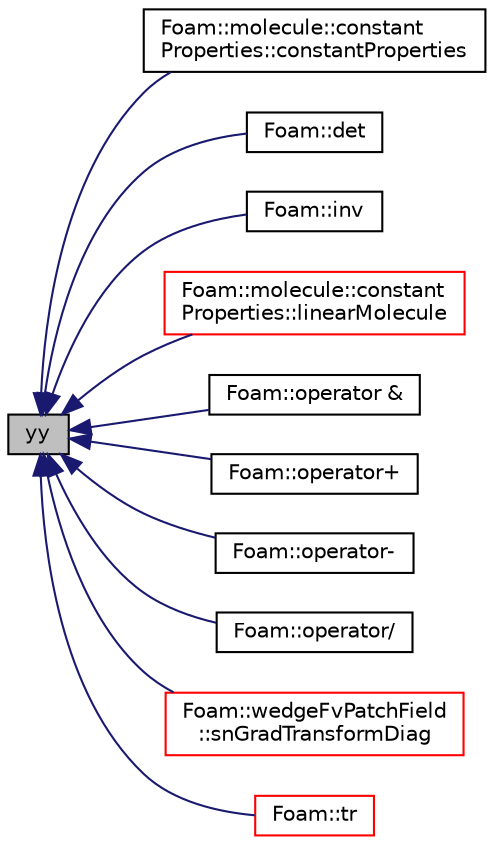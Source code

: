 digraph "yy"
{
  bgcolor="transparent";
  edge [fontname="Helvetica",fontsize="10",labelfontname="Helvetica",labelfontsize="10"];
  node [fontname="Helvetica",fontsize="10",shape=record];
  rankdir="LR";
  Node29 [label="yy",height=0.2,width=0.4,color="black", fillcolor="grey75", style="filled", fontcolor="black"];
  Node29 -> Node30 [dir="back",color="midnightblue",fontsize="10",style="solid",fontname="Helvetica"];
  Node30 [label="Foam::molecule::constant\lProperties::constantProperties",height=0.2,width=0.4,color="black",URL="$a25525.html#a48f10350a2cae9811619cc14159099d6",tooltip="Construct from dictionary. "];
  Node29 -> Node31 [dir="back",color="midnightblue",fontsize="10",style="solid",fontname="Helvetica"];
  Node31 [label="Foam::det",height=0.2,width=0.4,color="black",URL="$a21851.html#ac250f908c2eeec7353b359b0cebd1e8f",tooltip="Return the determinant of a diagonal tensor. "];
  Node29 -> Node32 [dir="back",color="midnightblue",fontsize="10",style="solid",fontname="Helvetica"];
  Node32 [label="Foam::inv",height=0.2,width=0.4,color="black",URL="$a21851.html#aaf621d061b5e01a51191e22c1dc57077",tooltip="Return the inverse of a diagonal tensor. "];
  Node29 -> Node33 [dir="back",color="midnightblue",fontsize="10",style="solid",fontname="Helvetica"];
  Node33 [label="Foam::molecule::constant\lProperties::linearMolecule",height=0.2,width=0.4,color="red",URL="$a25525.html#aeb2a2b14062fa73f93abea82566a4856"];
  Node29 -> Node35 [dir="back",color="midnightblue",fontsize="10",style="solid",fontname="Helvetica"];
  Node35 [label="Foam::operator &",height=0.2,width=0.4,color="black",URL="$a21851.html#ae70f6c4e33dd2878ba58dbc0ae2cbea3",tooltip="Inner-product between two diagonal tensors. "];
  Node29 -> Node36 [dir="back",color="midnightblue",fontsize="10",style="solid",fontname="Helvetica"];
  Node36 [label="Foam::operator+",height=0.2,width=0.4,color="black",URL="$a21851.html#afd3ddb9840be2a7ca902615359e3283e"];
  Node29 -> Node37 [dir="back",color="midnightblue",fontsize="10",style="solid",fontname="Helvetica"];
  Node37 [label="Foam::operator-",height=0.2,width=0.4,color="black",URL="$a21851.html#a2c7fb7bc3807efdfd0a5456730bc84fc"];
  Node29 -> Node38 [dir="back",color="midnightblue",fontsize="10",style="solid",fontname="Helvetica"];
  Node38 [label="Foam::operator/",height=0.2,width=0.4,color="black",URL="$a21851.html#aa27e874cfb850f9030a3f109d2437758",tooltip="Division of a scalar by a diagonalTensor. "];
  Node29 -> Node39 [dir="back",color="midnightblue",fontsize="10",style="solid",fontname="Helvetica"];
  Node39 [label="Foam::wedgeFvPatchField\l::snGradTransformDiag",height=0.2,width=0.4,color="red",URL="$a22849.html#ad369a69e9725d4bf2e6f522035c8d53d",tooltip="Return face-gradient transform diagonal. "];
  Node29 -> Node41 [dir="back",color="midnightblue",fontsize="10",style="solid",fontname="Helvetica"];
  Node41 [label="Foam::tr",height=0.2,width=0.4,color="red",URL="$a21851.html#a9354c5cf1c5094875b098457c7502c2f",tooltip="Return the trace of a diagonal tensor. "];
}
